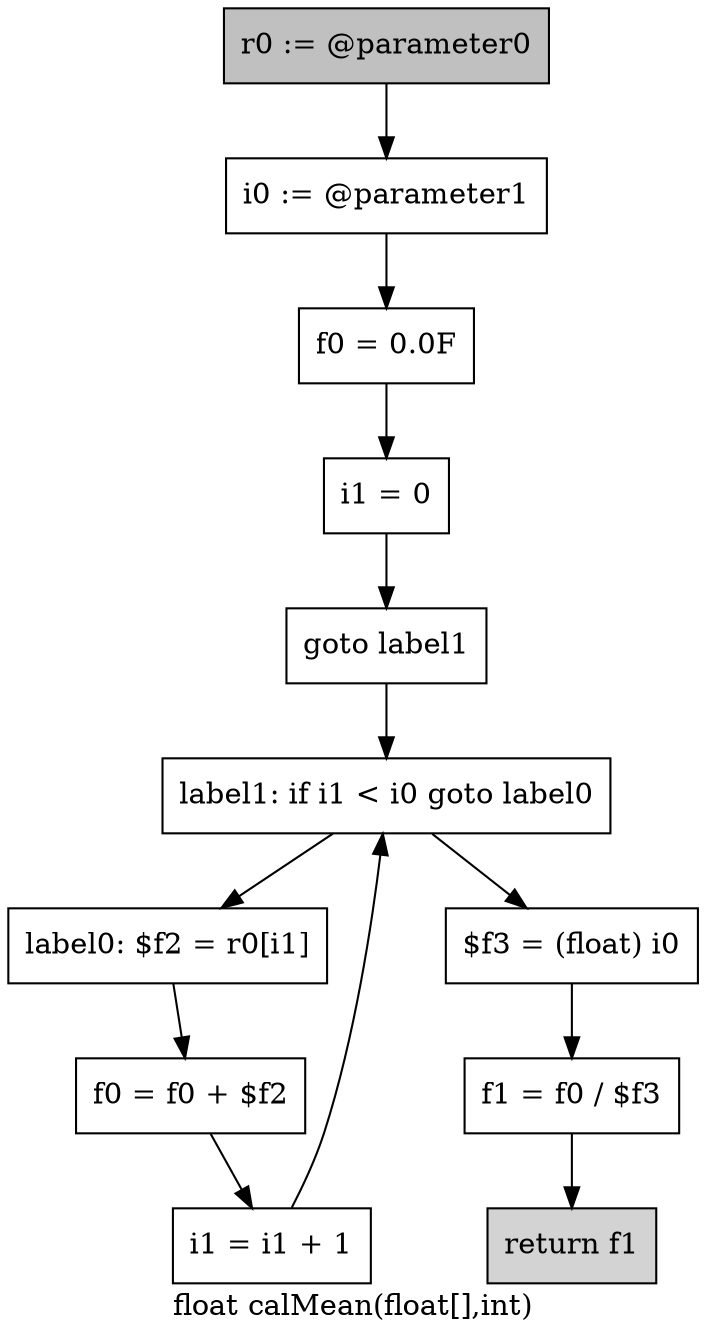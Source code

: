 digraph "float calMean(float[],int)" {
    label="float calMean(float[],int)";
    node [shape=box];
    "0" [style=filled,fillcolor=gray,label="r0 := @parameter0",];
    "1" [label="i0 := @parameter1",];
    "0"->"1";
    "2" [label="f0 = 0.0F",];
    "1"->"2";
    "3" [label="i1 = 0",];
    "2"->"3";
    "4" [label="goto label1",];
    "3"->"4";
    "8" [label="label1: if i1 < i0 goto label0",];
    "4"->"8";
    "5" [label="label0: $f2 = r0[i1]",];
    "6" [label="f0 = f0 + $f2",];
    "5"->"6";
    "7" [label="i1 = i1 + 1",];
    "6"->"7";
    "7"->"8";
    "8"->"5";
    "9" [label="$f3 = (float) i0",];
    "8"->"9";
    "10" [label="f1 = f0 / $f3",];
    "9"->"10";
    "11" [style=filled,fillcolor=lightgray,label="return f1",];
    "10"->"11";
}

